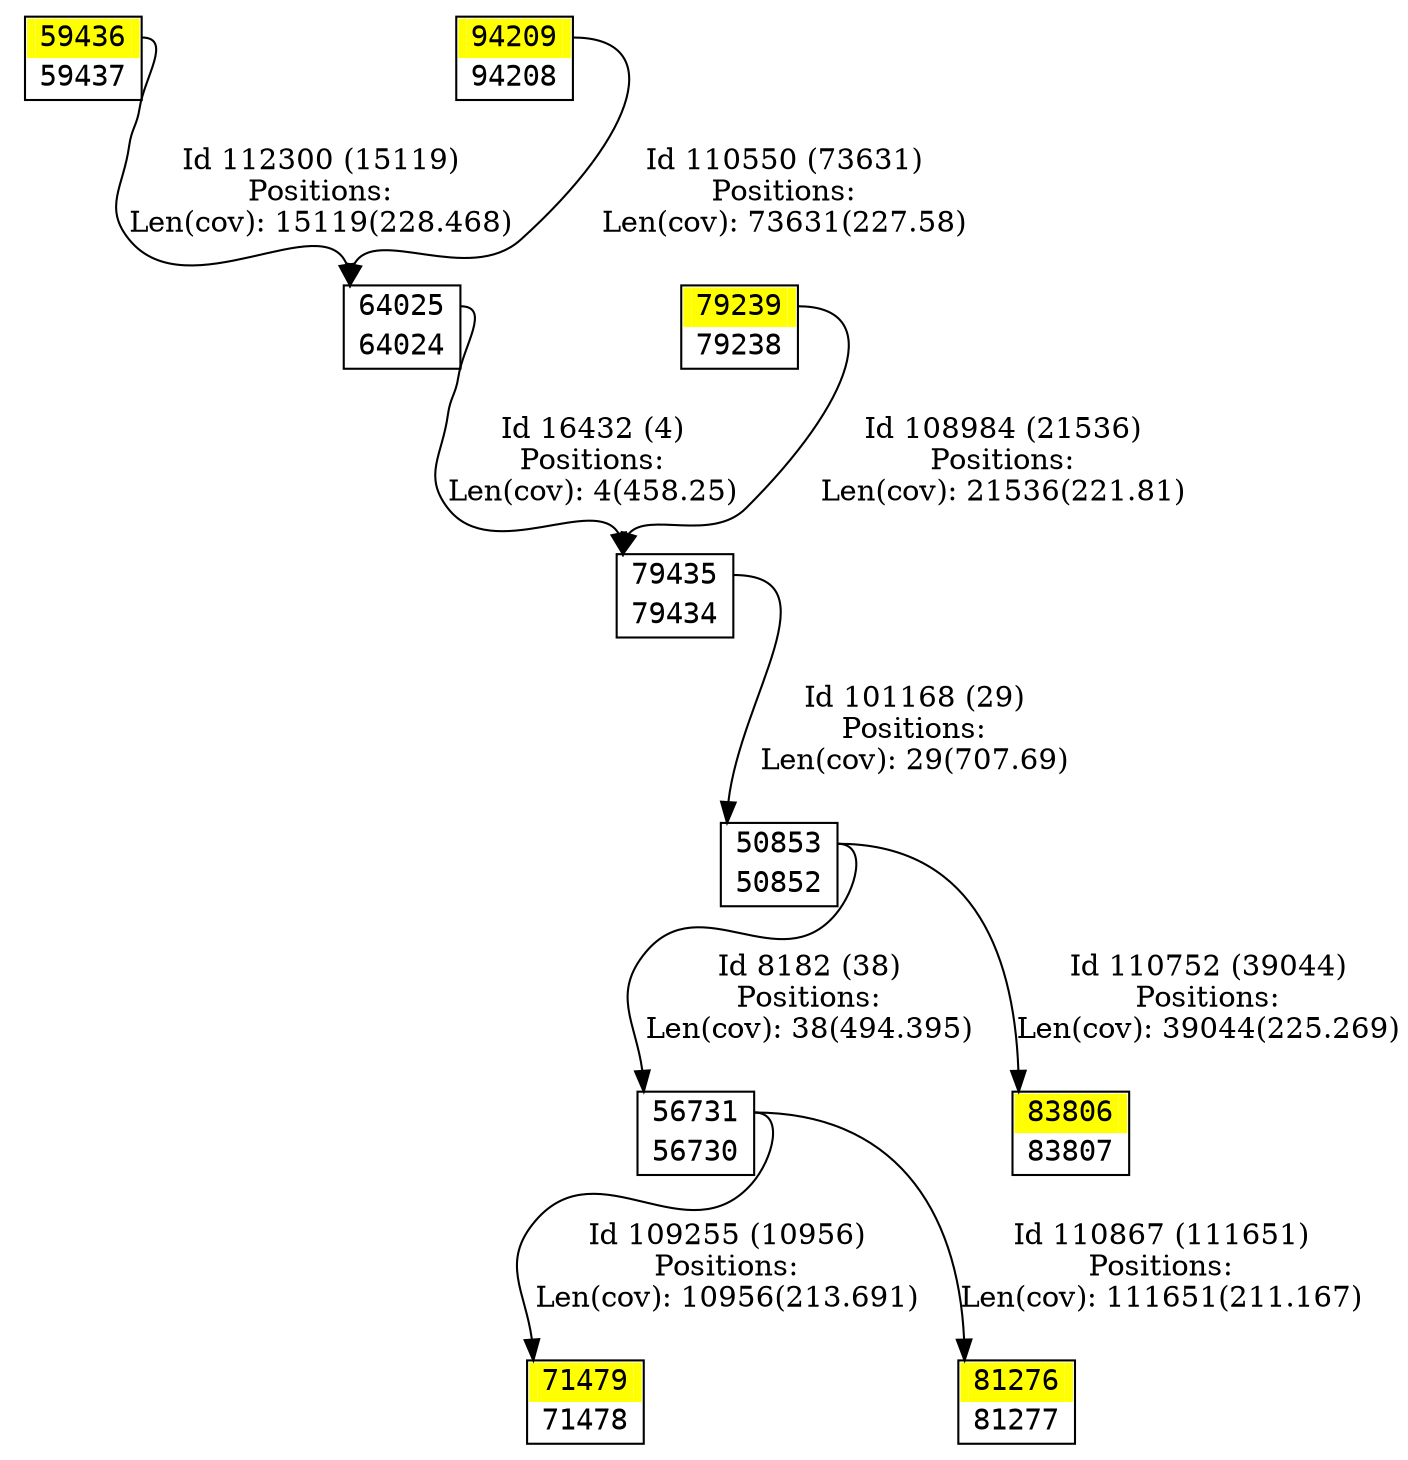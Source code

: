 digraph graph_picture {
node[fontname=<Courier> ,penwidth=<1.8> ,shape=<plaintext> ]
vertex_50852_50853[label=<<TABLE BORDER="1" CELLSPACING="0" >
<TR><TD BORDER="0" PORT = "port_50853_in" color="white" bgcolor="white" ></TD><TD BORDER="0" color="white" bgcolor="white" >50853</TD><TD BORDER="0" PORT = "port_50853_out" color="white" bgcolor="white" ></TD></TR>
<TR><TD BORDER="0" PORT = "port_50852_out" color="white" bgcolor="white" ></TD><TD BORDER="0" color="white" bgcolor="white" >50852</TD><TD BORDER="0" PORT = "port_50852_in" color="white" bgcolor="white" ></TD></TR>
</TABLE>> ,color=<black> ,URL=</vertex/50853.svg> ]
vertex_56730_56731[label=<<TABLE BORDER="1" CELLSPACING="0" >
<TR><TD BORDER="0" PORT = "port_56731_in" color="white" bgcolor="white" ></TD><TD BORDER="0" color="white" bgcolor="white" >56731</TD><TD BORDER="0" PORT = "port_56731_out" color="white" bgcolor="white" ></TD></TR>
<TR><TD BORDER="0" PORT = "port_56730_out" color="white" bgcolor="white" ></TD><TD BORDER="0" color="white" bgcolor="white" >56730</TD><TD BORDER="0" PORT = "port_56730_in" color="white" bgcolor="white" ></TD></TR>
</TABLE>> ,color=<black> ,URL=</vertex/56731.svg> ]
vertex_59436_59437[label=<<TABLE BORDER="1" CELLSPACING="0" >
<TR><TD BORDER="0" PORT = "port_59436_in" color="yellow" bgcolor="yellow" ></TD><TD BORDER="0" color="yellow" bgcolor="yellow" >59436</TD><TD BORDER="0" PORT = "port_59436_out" color="yellow" bgcolor="yellow" ></TD></TR>
<TR><TD BORDER="0" PORT = "port_59437_out" color="white" bgcolor="white" ></TD><TD BORDER="0" color="white" bgcolor="white" >59437</TD><TD BORDER="0" PORT = "port_59437_in" color="white" bgcolor="white" ></TD></TR>
</TABLE>> ,color=<black> ,URL=</vertex/59436.svg> ]
vertex_64024_64025[label=<<TABLE BORDER="1" CELLSPACING="0" >
<TR><TD BORDER="0" PORT = "port_64025_in" color="white" bgcolor="white" ></TD><TD BORDER="0" color="white" bgcolor="white" >64025</TD><TD BORDER="0" PORT = "port_64025_out" color="white" bgcolor="white" ></TD></TR>
<TR><TD BORDER="0" PORT = "port_64024_out" color="white" bgcolor="white" ></TD><TD BORDER="0" color="white" bgcolor="white" >64024</TD><TD BORDER="0" PORT = "port_64024_in" color="white" bgcolor="white" ></TD></TR>
</TABLE>> ,color=<black> ,URL=</vertex/64025.svg> ]
vertex_71478_71479[label=<<TABLE BORDER="1" CELLSPACING="0" >
<TR><TD BORDER="0" PORT = "port_71479_in" color="yellow" bgcolor="yellow" ></TD><TD BORDER="0" color="yellow" bgcolor="yellow" >71479</TD><TD BORDER="0" PORT = "port_71479_out" color="yellow" bgcolor="yellow" ></TD></TR>
<TR><TD BORDER="0" PORT = "port_71478_out" color="white" bgcolor="white" ></TD><TD BORDER="0" color="white" bgcolor="white" >71478</TD><TD BORDER="0" PORT = "port_71478_in" color="white" bgcolor="white" ></TD></TR>
</TABLE>> ,color=<black> ,URL=</vertex/71479.svg> ]
vertex_79238_79239[label=<<TABLE BORDER="1" CELLSPACING="0" >
<TR><TD BORDER="0" PORT = "port_79239_in" color="yellow" bgcolor="yellow" ></TD><TD BORDER="0" color="yellow" bgcolor="yellow" >79239</TD><TD BORDER="0" PORT = "port_79239_out" color="yellow" bgcolor="yellow" ></TD></TR>
<TR><TD BORDER="0" PORT = "port_79238_out" color="white" bgcolor="white" ></TD><TD BORDER="0" color="white" bgcolor="white" >79238</TD><TD BORDER="0" PORT = "port_79238_in" color="white" bgcolor="white" ></TD></TR>
</TABLE>> ,color=<black> ,URL=</vertex/79239.svg> ]
vertex_79434_79435[label=<<TABLE BORDER="1" CELLSPACING="0" >
<TR><TD BORDER="0" PORT = "port_79435_in" color="white" bgcolor="white" ></TD><TD BORDER="0" color="white" bgcolor="white" >79435</TD><TD BORDER="0" PORT = "port_79435_out" color="white" bgcolor="white" ></TD></TR>
<TR><TD BORDER="0" PORT = "port_79434_out" color="white" bgcolor="white" ></TD><TD BORDER="0" color="white" bgcolor="white" >79434</TD><TD BORDER="0" PORT = "port_79434_in" color="white" bgcolor="white" ></TD></TR>
</TABLE>> ,color=<black> ,URL=</vertex/79435.svg> ]
vertex_81276_81277[label=<<TABLE BORDER="1" CELLSPACING="0" >
<TR><TD BORDER="0" PORT = "port_81276_in" color="yellow" bgcolor="yellow" ></TD><TD BORDER="0" color="yellow" bgcolor="yellow" >81276</TD><TD BORDER="0" PORT = "port_81276_out" color="yellow" bgcolor="yellow" ></TD></TR>
<TR><TD BORDER="0" PORT = "port_81277_out" color="white" bgcolor="white" ></TD><TD BORDER="0" color="white" bgcolor="white" >81277</TD><TD BORDER="0" PORT = "port_81277_in" color="white" bgcolor="white" ></TD></TR>
</TABLE>> ,color=<black> ,URL=</vertex/81276.svg> ]
vertex_83806_83807[label=<<TABLE BORDER="1" CELLSPACING="0" >
<TR><TD BORDER="0" PORT = "port_83806_in" color="yellow" bgcolor="yellow" ></TD><TD BORDER="0" color="yellow" bgcolor="yellow" >83806</TD><TD BORDER="0" PORT = "port_83806_out" color="yellow" bgcolor="yellow" ></TD></TR>
<TR><TD BORDER="0" PORT = "port_83807_out" color="white" bgcolor="white" ></TD><TD BORDER="0" color="white" bgcolor="white" >83807</TD><TD BORDER="0" PORT = "port_83807_in" color="white" bgcolor="white" ></TD></TR>
</TABLE>> ,color=<black> ,URL=</vertex/83806.svg> ]
vertex_94208_94209[label=<<TABLE BORDER="1" CELLSPACING="0" >
<TR><TD BORDER="0" PORT = "port_94209_in" color="yellow" bgcolor="yellow" ></TD><TD BORDER="0" color="yellow" bgcolor="yellow" >94209</TD><TD BORDER="0" PORT = "port_94209_out" color="yellow" bgcolor="yellow" ></TD></TR>
<TR><TD BORDER="0" PORT = "port_94208_out" color="white" bgcolor="white" ></TD><TD BORDER="0" color="white" bgcolor="white" >94208</TD><TD BORDER="0" PORT = "port_94208_in" color="white" bgcolor="white" ></TD></TR>
</TABLE>> ,color=<black> ,URL=</vertex/94209.svg> ]
vertex_50852_50853:port_50853_out->vertex_56730_56731:port_56731_in[label="Id 8182 (38)\nPositions:\nLen(cov): 38(494.395)" ,color=<black> ]
vertex_64024_64025:port_64025_out->vertex_79434_79435:port_79435_in[label="Id 16432 (4)\nPositions:\nLen(cov): 4(458.25)" ,color=<black> ]
vertex_79434_79435:port_79435_out->vertex_50852_50853:port_50853_in[label="Id 101168 (29)\nPositions:\nLen(cov): 29(707.69)" ,color=<black> ]
vertex_79238_79239:port_79239_out->vertex_79434_79435:port_79435_in[label="Id 108984 (21536)\nPositions:\nLen(cov): 21536(221.81)" ,color=<black> ]
vertex_56730_56731:port_56731_out->vertex_71478_71479:port_71479_in[label="Id 109255 (10956)\nPositions:\nLen(cov): 10956(213.691)" ,color=<black> ]
vertex_94208_94209:port_94209_out->vertex_64024_64025:port_64025_in[label="Id 110550 (73631)\nPositions:\nLen(cov): 73631(227.58)" ,color=<black> ]
vertex_50852_50853:port_50853_out->vertex_83806_83807:port_83806_in[label="Id 110752 (39044)\nPositions:\nLen(cov): 39044(225.269)" ,color=<black> ]
vertex_56730_56731:port_56731_out->vertex_81276_81277:port_81276_in[label="Id 110867 (111651)\nPositions:\nLen(cov): 111651(211.167)" ,color=<black> ]
vertex_59436_59437:port_59436_out->vertex_64024_64025:port_64025_in[label="Id 112300 (15119)\nPositions:\nLen(cov): 15119(228.468)" ,color=<black> ]
}
